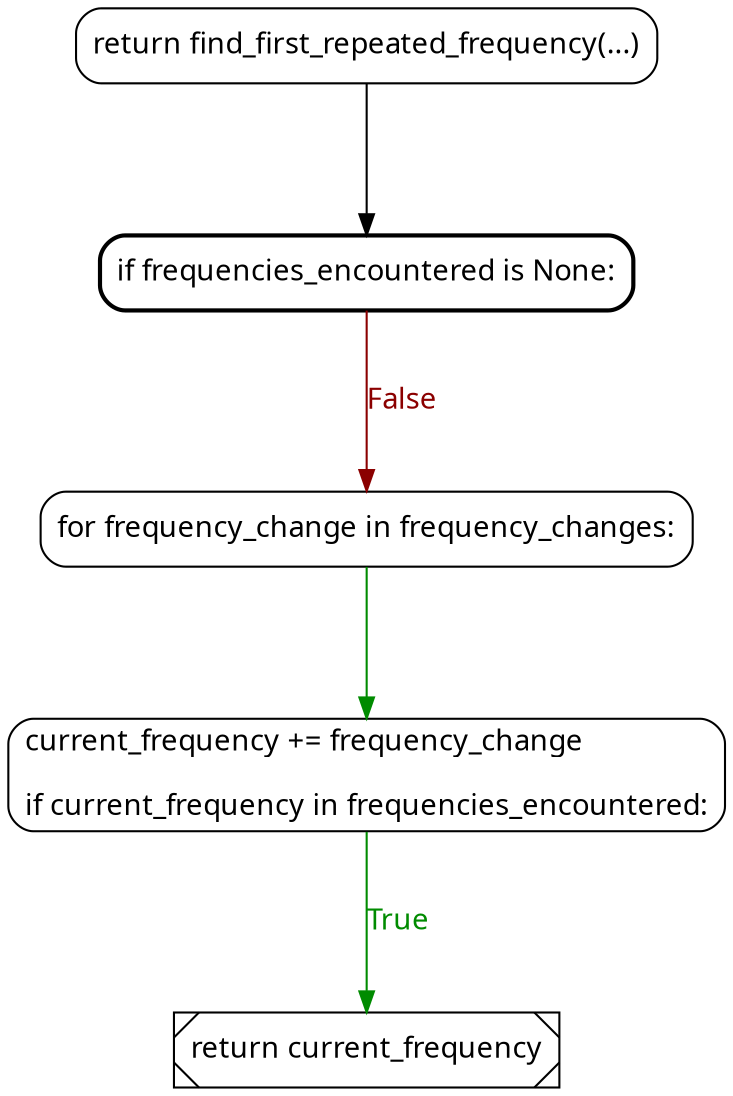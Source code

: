 strict digraph 3 {
    ranksep="1.0";
    node[shape="box",style="rounded",fontname="FiraCode Nerd Font"];
    edge[fontname="FiraCode Nerd Font"];
    4[label="return find_first_repeated_frequency(...)"];
    1[label="if frequencies_encountered is None:",style="rounded, bold"];
    2[label="for frequency_change in frequency_changes:"];
    5[label="current_frequency += frequency_change\l\lif current_frequency in frequencies_encountered:\l"];
    7[label="return current_frequency",style="diagonals"];
    4 -> 1 ;
    1 -> 2 [label="False",color=red4,fontcolor=red4];
    2 -> 5 [color=green4,fontcolor=green4];
    5 -> 7 [label="True",color=green4,fontcolor=green4];
}